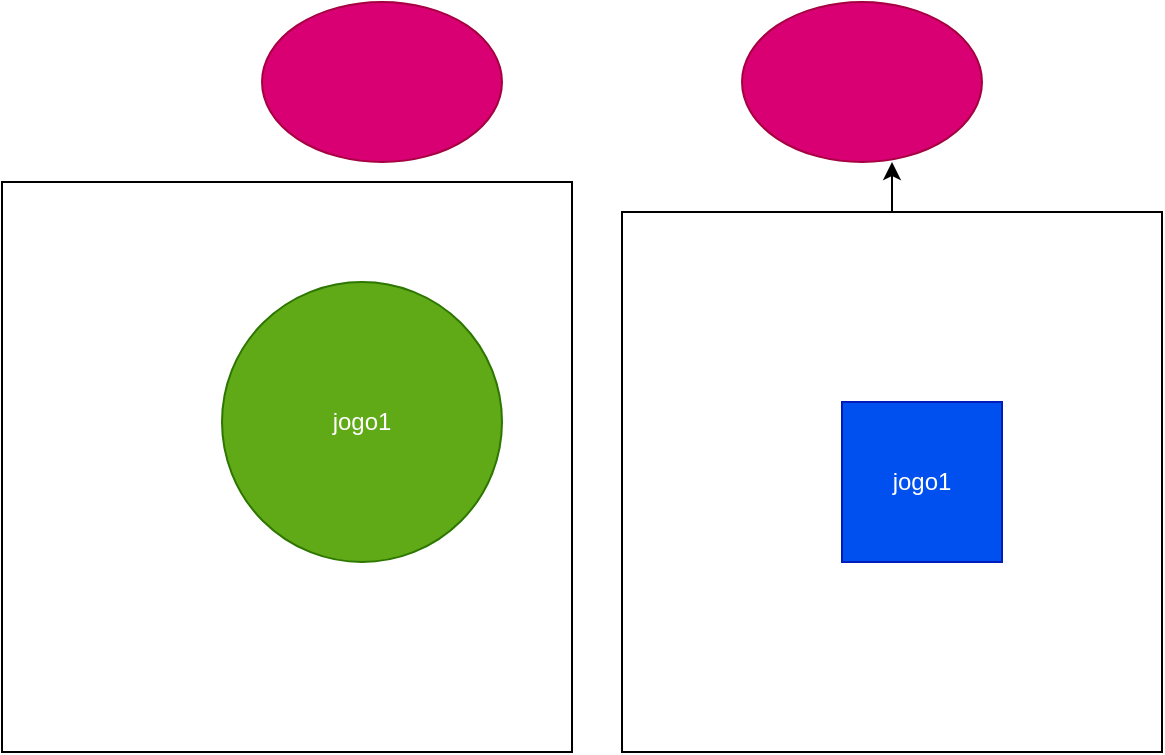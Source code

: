 <mxfile>
    <diagram id="VT84kejDvM6byUzaP08e" name="Página-1">
        <mxGraphModel dx="894" dy="602" grid="1" gridSize="10" guides="1" tooltips="1" connect="1" arrows="1" fold="1" page="1" pageScale="1" pageWidth="827" pageHeight="1169" math="0" shadow="0">
            <root>
                <mxCell id="0"/>
                <mxCell id="1" parent="0"/>
                <mxCell id="6" value="" style="whiteSpace=wrap;html=1;aspect=fixed;" vertex="1" parent="1">
                    <mxGeometry x="230" y="250" width="285" height="285" as="geometry"/>
                </mxCell>
                <mxCell id="4" value="jogo1" style="ellipse;whiteSpace=wrap;html=1;aspect=fixed;fillColor=#60a917;fontColor=#ffffff;strokeColor=#2D7600;" vertex="1" parent="1">
                    <mxGeometry x="340" y="300" width="140" height="140" as="geometry"/>
                </mxCell>
                <mxCell id="8" style="edgeStyle=none;html=1;exitX=0.5;exitY=0;exitDx=0;exitDy=0;" edge="1" parent="1" source="7">
                    <mxGeometry relative="1" as="geometry">
                        <mxPoint x="675" y="240" as="targetPoint"/>
                    </mxGeometry>
                </mxCell>
                <mxCell id="7" value="" style="whiteSpace=wrap;html=1;aspect=fixed;" vertex="1" parent="1">
                    <mxGeometry x="540" y="265" width="270" height="270" as="geometry"/>
                </mxCell>
                <mxCell id="5" value="jogo1" style="whiteSpace=wrap;html=1;aspect=fixed;fillColor=#0050ef;fontColor=#ffffff;strokeColor=#001DBC;" vertex="1" parent="1">
                    <mxGeometry x="650" y="360" width="80" height="80" as="geometry"/>
                </mxCell>
                <mxCell id="10" value="" style="ellipse;whiteSpace=wrap;html=1;fillColor=#d80073;fontColor=#ffffff;strokeColor=#A50040;" vertex="1" parent="1">
                    <mxGeometry x="600" y="160" width="120" height="80" as="geometry"/>
                </mxCell>
                <mxCell id="11" value="" style="ellipse;whiteSpace=wrap;html=1;fillColor=#d80073;fontColor=#ffffff;strokeColor=#A50040;" vertex="1" parent="1">
                    <mxGeometry x="360" y="160" width="120" height="80" as="geometry"/>
                </mxCell>
            </root>
        </mxGraphModel>
    </diagram>
</mxfile>